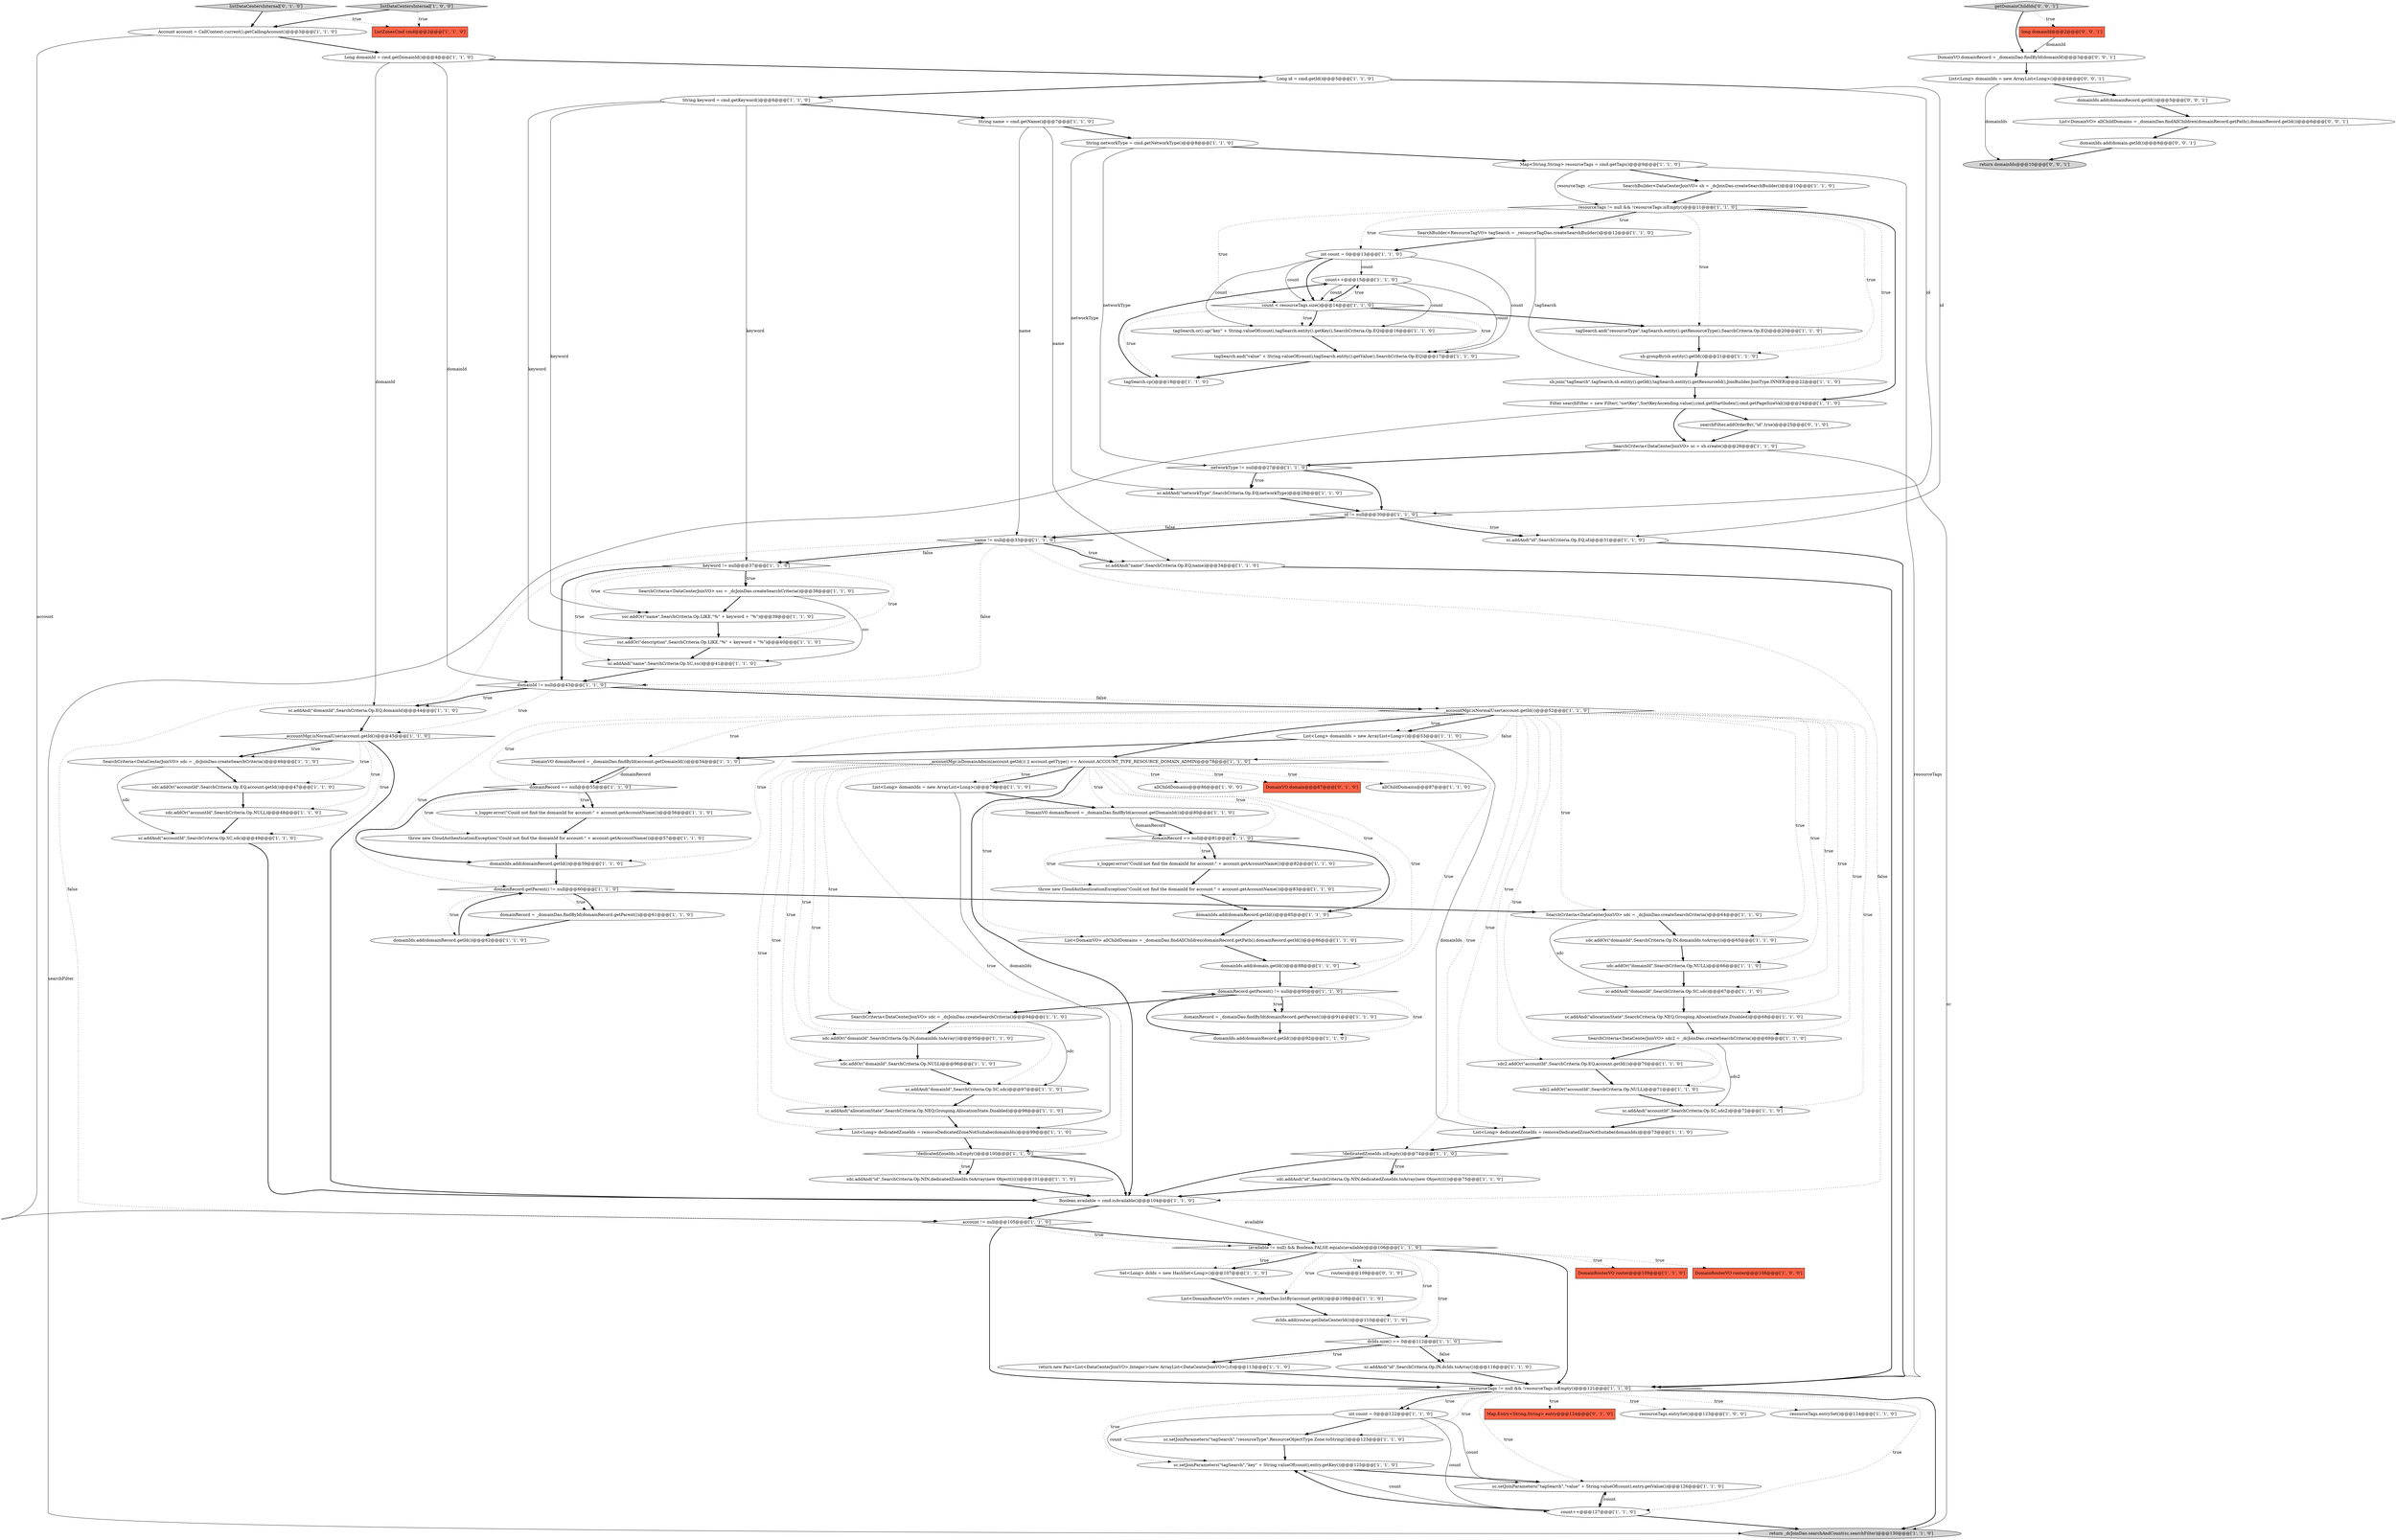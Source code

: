 digraph {
47 [style = filled, label = "DomainVO domainRecord = _domainDao.findById(account.getDomainId())@@@80@@@['1', '1', '0']", fillcolor = white, shape = ellipse image = "AAA0AAABBB1BBB"];
62 [style = filled, label = "sdc2.addOr(\"accountId\",SearchCriteria.Op.EQ,account.getId())@@@70@@@['1', '1', '0']", fillcolor = white, shape = ellipse image = "AAA0AAABBB1BBB"];
71 [style = filled, label = "int count = 0@@@13@@@['1', '1', '0']", fillcolor = white, shape = ellipse image = "AAA0AAABBB1BBB"];
49 [style = filled, label = "!dedicatedZoneIds.isEmpty()@@@100@@@['1', '1', '0']", fillcolor = white, shape = diamond image = "AAA0AAABBB1BBB"];
74 [style = filled, label = "sc.addAnd(\"accountId\",SearchCriteria.Op.SC,sdc2)@@@72@@@['1', '1', '0']", fillcolor = white, shape = ellipse image = "AAA0AAABBB1BBB"];
30 [style = filled, label = "count++@@@15@@@['1', '1', '0']", fillcolor = white, shape = ellipse image = "AAA0AAABBB1BBB"];
69 [style = filled, label = "domainRecord = _domainDao.findById(domainRecord.getParent())@@@91@@@['1', '1', '0']", fillcolor = white, shape = ellipse image = "AAA0AAABBB1BBB"];
100 [style = filled, label = "_accountMgr.isNormalUser(account.getId())@@@45@@@['1', '1', '0']", fillcolor = white, shape = diamond image = "AAA0AAABBB1BBB"];
36 [style = filled, label = "List<DomainVO> allChildDomains = _domainDao.findAllChildren(domainRecord.getPath(),domainRecord.getId())@@@86@@@['1', '1', '0']", fillcolor = white, shape = ellipse image = "AAA0AAABBB1BBB"];
44 [style = filled, label = "SearchCriteria<DataCenterJoinVO> sdc = _dcJoinDao.createSearchCriteria()@@@94@@@['1', '1', '0']", fillcolor = white, shape = ellipse image = "AAA0AAABBB1BBB"];
64 [style = filled, label = "List<Long> dedicatedZoneIds = removeDedicatedZoneNotSuitabe(domainIds)@@@99@@@['1', '1', '0']", fillcolor = white, shape = ellipse image = "AAA0AAABBB1BBB"];
117 [style = filled, label = "List<Long> domainIds = new ArrayList<Long>()@@@4@@@['0', '0', '1']", fillcolor = white, shape = ellipse image = "AAA0AAABBB3BBB"];
77 [style = filled, label = "_accountMgr.isDomainAdmin(account.getId()) || account.getType() == Account.ACCOUNT_TYPE_RESOURCE_DOMAIN_ADMIN@@@78@@@['1', '1', '0']", fillcolor = white, shape = diamond image = "AAA0AAABBB1BBB"];
78 [style = filled, label = "sdc.addAnd(\"id\",SearchCriteria.Op.NIN,dedicatedZoneIds.toArray(new Object(((())@@@75@@@['1', '1', '0']", fillcolor = white, shape = ellipse image = "AAA0AAABBB1BBB"];
35 [style = filled, label = "allChildDomains@@@86@@@['1', '0', '0']", fillcolor = white, shape = ellipse image = "AAA0AAABBB1BBB"];
46 [style = filled, label = "sc.addAnd(\"domainId\",SearchCriteria.Op.SC,sdc)@@@67@@@['1', '1', '0']", fillcolor = white, shape = ellipse image = "AAA0AAABBB1BBB"];
88 [style = filled, label = "sdc.addOr(\"accountId\",SearchCriteria.Op.EQ,account.getId())@@@47@@@['1', '1', '0']", fillcolor = white, shape = ellipse image = "AAA0AAABBB1BBB"];
51 [style = filled, label = "sdc.addOr(\"domainId\",SearchCriteria.Op.NULL)@@@96@@@['1', '1', '0']", fillcolor = white, shape = ellipse image = "AAA0AAABBB1BBB"];
24 [style = filled, label = "domainRecord.getParent() != null@@@60@@@['1', '1', '0']", fillcolor = white, shape = diamond image = "AAA0AAABBB1BBB"];
7 [style = filled, label = "sb.join(\"tagSearch\",tagSearch,sb.entity().getId(),tagSearch.entity().getResourceId(),JoinBuilder.JoinType.INNER)@@@22@@@['1', '1', '0']", fillcolor = white, shape = ellipse image = "AAA0AAABBB1BBB"];
107 [style = filled, label = "listDataCentersInternal['0', '1', '0']", fillcolor = lightgray, shape = diamond image = "AAA0AAABBB2BBB"];
76 [style = filled, label = "resourceTags.entrySet()@@@124@@@['1', '1', '0']", fillcolor = white, shape = ellipse image = "AAA0AAABBB1BBB"];
67 [style = filled, label = "sdc.addOr(\"accountId\",SearchCriteria.Op.NULL)@@@48@@@['1', '1', '0']", fillcolor = white, shape = ellipse image = "AAA0AAABBB1BBB"];
53 [style = filled, label = "sdc.addAnd(\"id\",SearchCriteria.Op.NIN,dedicatedZoneIds.toArray(new Object(((())@@@101@@@['1', '1', '0']", fillcolor = white, shape = ellipse image = "AAA0AAABBB1BBB"];
5 [style = filled, label = "sc.addAnd(\"name\",SearchCriteria.Op.EQ,name)@@@34@@@['1', '1', '0']", fillcolor = white, shape = ellipse image = "AAA0AAABBB1BBB"];
3 [style = filled, label = "List<Long> dedicatedZoneIds = removeDedicatedZoneNotSuitabe(domainIds)@@@73@@@['1', '1', '0']", fillcolor = white, shape = ellipse image = "AAA0AAABBB1BBB"];
50 [style = filled, label = "id != null@@@30@@@['1', '1', '0']", fillcolor = white, shape = diamond image = "AAA0AAABBB1BBB"];
87 [style = filled, label = "DomainRouterVO router@@@109@@@['1', '1', '0']", fillcolor = tomato, shape = box image = "AAA0AAABBB1BBB"];
116 [style = filled, label = "return domainIds@@@10@@@['0', '0', '1']", fillcolor = lightgray, shape = ellipse image = "AAA0AAABBB3BBB"];
13 [style = filled, label = "sc.addAnd(\"allocationState\",SearchCriteria.Op.NEQ,Grouping.AllocationState.Disabled)@@@68@@@['1', '1', '0']", fillcolor = white, shape = ellipse image = "AAA0AAABBB1BBB"];
42 [style = filled, label = "Set<Long> dcIds = new HashSet<Long>()@@@107@@@['1', '1', '0']", fillcolor = white, shape = ellipse image = "AAA0AAABBB1BBB"];
59 [style = filled, label = "s_logger.error(\"Could not find the domainId for account:\" + account.getAccountName())@@@56@@@['1', '1', '0']", fillcolor = white, shape = ellipse image = "AAA0AAABBB1BBB"];
34 [style = filled, label = "String keyword = cmd.getKeyword()@@@6@@@['1', '1', '0']", fillcolor = white, shape = ellipse image = "AAA0AAABBB1BBB"];
55 [style = filled, label = "domainRecord == null@@@81@@@['1', '1', '0']", fillcolor = white, shape = diamond image = "AAA0AAABBB1BBB"];
93 [style = filled, label = "domainIds.add(domainRecord.getId())@@@85@@@['1', '1', '0']", fillcolor = white, shape = ellipse image = "AAA0AAABBB1BBB"];
81 [style = filled, label = "List<Long> domainIds = new ArrayList<Long>()@@@79@@@['1', '1', '0']", fillcolor = white, shape = ellipse image = "AAA0AAABBB1BBB"];
112 [style = filled, label = "DomainVO domainRecord = _domainDao.findById(domainId)@@@3@@@['0', '0', '1']", fillcolor = white, shape = ellipse image = "AAA0AAABBB3BBB"];
10 [style = filled, label = "domainIds.add(domainRecord.getId())@@@62@@@['1', '1', '0']", fillcolor = white, shape = ellipse image = "AAA0AAABBB1BBB"];
33 [style = filled, label = "keyword != null@@@37@@@['1', '1', '0']", fillcolor = white, shape = diamond image = "AAA0AAABBB1BBB"];
29 [style = filled, label = "Map<String,String> resourceTags = cmd.getTags()@@@9@@@['1', '1', '0']", fillcolor = white, shape = ellipse image = "AAA0AAABBB1BBB"];
1 [style = filled, label = "return _dcJoinDao.searchAndCount(sc,searchFilter)@@@130@@@['1', '1', '0']", fillcolor = lightgray, shape = ellipse image = "AAA0AAABBB1BBB"];
4 [style = filled, label = "sdc.addOr(\"domainId\",SearchCriteria.Op.NULL)@@@66@@@['1', '1', '0']", fillcolor = white, shape = ellipse image = "AAA0AAABBB1BBB"];
32 [style = filled, label = "DomainRouterVO router@@@108@@@['1', '0', '0']", fillcolor = tomato, shape = box image = "AAA0AAABBB1BBB"];
61 [style = filled, label = "sdc.addOr(\"domainId\",SearchCriteria.Op.IN,domainIds.toArray())@@@65@@@['1', '1', '0']", fillcolor = white, shape = ellipse image = "AAA0AAABBB1BBB"];
11 [style = filled, label = "int count = 0@@@122@@@['1', '1', '0']", fillcolor = white, shape = ellipse image = "AAA0AAABBB1BBB"];
31 [style = filled, label = "throw new CloudAuthenticationException(\"Could not find the domainId for account:\" + account.getAccountName())@@@57@@@['1', '1', '0']", fillcolor = white, shape = ellipse image = "AAA0AAABBB1BBB"];
108 [style = filled, label = "DomainVO domain@@@87@@@['0', '1', '0']", fillcolor = tomato, shape = box image = "AAA0AAABBB2BBB"];
54 [style = filled, label = "sc.addAnd(\"domainId\",SearchCriteria.Op.EQ,domainId)@@@44@@@['1', '1', '0']", fillcolor = white, shape = ellipse image = "AAA0AAABBB1BBB"];
89 [style = filled, label = "sdc2.addOr(\"accountId\",SearchCriteria.Op.NULL)@@@71@@@['1', '1', '0']", fillcolor = white, shape = ellipse image = "AAA0AAABBB1BBB"];
72 [style = filled, label = "SearchCriteria<DataCenterJoinVO> sc = sb.create()@@@26@@@['1', '1', '0']", fillcolor = white, shape = ellipse image = "AAA0AAABBB1BBB"];
65 [style = filled, label = "tagSearch.or().op(\"key\" + String.valueOf(count),tagSearch.entity().getKey(),SearchCriteria.Op.EQ)@@@16@@@['1', '1', '0']", fillcolor = white, shape = ellipse image = "AAA0AAABBB1BBB"];
106 [style = filled, label = "routers@@@109@@@['0', '1', '0']", fillcolor = white, shape = ellipse image = "AAA0AAABBB2BBB"];
111 [style = filled, label = "long domainId@@@2@@@['0', '0', '1']", fillcolor = tomato, shape = box image = "AAA0AAABBB3BBB"];
101 [style = filled, label = "throw new CloudAuthenticationException(\"Could not find the domainId for account:\" + account.getAccountName())@@@83@@@['1', '1', '0']", fillcolor = white, shape = ellipse image = "AAA0AAABBB1BBB"];
96 [style = filled, label = "String networkType = cmd.getNetworkType()@@@8@@@['1', '1', '0']", fillcolor = white, shape = ellipse image = "AAA0AAABBB1BBB"];
113 [style = filled, label = "domainIds.add(domainRecord.getId())@@@5@@@['0', '0', '1']", fillcolor = white, shape = ellipse image = "AAA0AAABBB3BBB"];
25 [style = filled, label = "dcIds.size() == 0@@@112@@@['1', '1', '0']", fillcolor = white, shape = diamond image = "AAA0AAABBB1BBB"];
109 [style = filled, label = "Map.Entry<String,String> entry@@@124@@@['0', '1', '0']", fillcolor = tomato, shape = box image = "AAA0AAABBB2BBB"];
38 [style = filled, label = "Boolean available = cmd.isAvailable()@@@104@@@['1', '1', '0']", fillcolor = white, shape = ellipse image = "AAA0AAABBB1BBB"];
18 [style = filled, label = "Long domainId = cmd.getDomainId()@@@4@@@['1', '1', '0']", fillcolor = white, shape = ellipse image = "AAA0AAABBB1BBB"];
97 [style = filled, label = "Filter searchFilter = new Filter(,\"sortKey\",SortKeyAscending.value(),cmd.getStartIndex(),cmd.getPageSizeVal())@@@24@@@['1', '1', '0']", fillcolor = white, shape = ellipse image = "AAA0AAABBB1BBB"];
103 [style = filled, label = "tagSearch.and(\"resourceType\",tagSearch.entity().getResourceType(),SearchCriteria.Op.EQ)@@@20@@@['1', '1', '0']", fillcolor = white, shape = ellipse image = "AAA0AAABBB1BBB"];
84 [style = filled, label = "List<DomainRouterVO> routers = _routerDao.listBy(account.getId())@@@108@@@['1', '1', '0']", fillcolor = white, shape = ellipse image = "AAA0AAABBB1BBB"];
91 [style = filled, label = "ssc.addOr(\"name\",SearchCriteria.Op.LIKE,\"%\" + keyword + \"%\")@@@39@@@['1', '1', '0']", fillcolor = white, shape = ellipse image = "AAA0AAABBB1BBB"];
28 [style = filled, label = "resourceTags.entrySet()@@@123@@@['1', '0', '0']", fillcolor = white, shape = ellipse image = "AAA0AAABBB1BBB"];
20 [style = filled, label = "sc.addAnd(\"allocationState\",SearchCriteria.Op.NEQ,Grouping.AllocationState.Disabled)@@@98@@@['1', '1', '0']", fillcolor = white, shape = ellipse image = "AAA0AAABBB1BBB"];
48 [style = filled, label = "allChildDomains@@@87@@@['1', '1', '0']", fillcolor = white, shape = ellipse image = "AAA0AAABBB1BBB"];
80 [style = filled, label = "sc.addAnd(\"networkType\",SearchCriteria.Op.EQ,networkType)@@@28@@@['1', '1', '0']", fillcolor = white, shape = ellipse image = "AAA0AAABBB1BBB"];
79 [style = filled, label = "SearchBuilder<ResourceTagVO> tagSearch = _resourceTagDao.createSearchBuilder()@@@12@@@['1', '1', '0']", fillcolor = white, shape = ellipse image = "AAA0AAABBB1BBB"];
68 [style = filled, label = "sc.setJoinParameters(\"tagSearch\",\"key\" + String.valueOf(count),entry.getKey())@@@125@@@['1', '1', '0']", fillcolor = white, shape = ellipse image = "AAA0AAABBB1BBB"];
15 [style = filled, label = "sc.setJoinParameters(\"tagSearch\",\"resourceType\",ResourceObjectType.Zone.toString())@@@123@@@['1', '1', '0']", fillcolor = white, shape = ellipse image = "AAA0AAABBB1BBB"];
70 [style = filled, label = "sc.addAnd(\"accountId\",SearchCriteria.Op.SC,sdc)@@@49@@@['1', '1', '0']", fillcolor = white, shape = ellipse image = "AAA0AAABBB1BBB"];
14 [style = filled, label = "s_logger.error(\"Could not find the domainId for account:\" + account.getAccountName())@@@82@@@['1', '1', '0']", fillcolor = white, shape = ellipse image = "AAA0AAABBB1BBB"];
85 [style = filled, label = "dcIds.add(router.getDataCenterId())@@@110@@@['1', '1', '0']", fillcolor = white, shape = ellipse image = "AAA0AAABBB1BBB"];
115 [style = filled, label = "getDomainChildIds['0', '0', '1']", fillcolor = lightgray, shape = diamond image = "AAA0AAABBB3BBB"];
82 [style = filled, label = "domainIds.add(domain.getId())@@@88@@@['1', '1', '0']", fillcolor = white, shape = ellipse image = "AAA0AAABBB1BBB"];
52 [style = filled, label = "resourceTags != null && !resourceTags.isEmpty()@@@121@@@['1', '1', '0']", fillcolor = white, shape = diamond image = "AAA0AAABBB1BBB"];
22 [style = filled, label = "sc.addAnd(\"domainId\",SearchCriteria.Op.SC,sdc)@@@97@@@['1', '1', '0']", fillcolor = white, shape = ellipse image = "AAA0AAABBB1BBB"];
0 [style = filled, label = "_accountMgr.isNormalUser(account.getId())@@@52@@@['1', '1', '0']", fillcolor = white, shape = diamond image = "AAA0AAABBB1BBB"];
75 [style = filled, label = "domainRecord.getParent() != null@@@90@@@['1', '1', '0']", fillcolor = white, shape = diamond image = "AAA0AAABBB1BBB"];
98 [style = filled, label = "tagSearch.cp()@@@18@@@['1', '1', '0']", fillcolor = white, shape = ellipse image = "AAA0AAABBB1BBB"];
114 [style = filled, label = "domainIds.add(domain.getId())@@@8@@@['0', '0', '1']", fillcolor = white, shape = ellipse image = "AAA0AAABBB3BBB"];
86 [style = filled, label = "networkType != null@@@27@@@['1', '1', '0']", fillcolor = white, shape = diamond image = "AAA0AAABBB1BBB"];
110 [style = filled, label = "List<DomainVO> allChildDomains = _domainDao.findAllChildren(domainRecord.getPath(),domainRecord.getId())@@@6@@@['0', '0', '1']", fillcolor = white, shape = ellipse image = "AAA0AAABBB3BBB"];
105 [style = filled, label = "searchFilter.addOrderBy(,\"id\",true)@@@25@@@['0', '1', '0']", fillcolor = white, shape = ellipse image = "AAA1AAABBB2BBB"];
99 [style = filled, label = "name != null@@@33@@@['1', '1', '0']", fillcolor = white, shape = diamond image = "AAA0AAABBB1BBB"];
104 [style = filled, label = "sc.setJoinParameters(\"tagSearch\",\"value\" + String.valueOf(count),entry.getValue())@@@126@@@['1', '1', '0']", fillcolor = white, shape = ellipse image = "AAA0AAABBB1BBB"];
57 [style = filled, label = "return new Pair<List<DataCenterJoinVO>,Integer>(new ArrayList<DataCenterJoinVO>(),0)@@@113@@@['1', '1', '0']", fillcolor = white, shape = ellipse image = "AAA0AAABBB1BBB"];
56 [style = filled, label = "count++@@@127@@@['1', '1', '0']", fillcolor = white, shape = ellipse image = "AAA0AAABBB1BBB"];
95 [style = filled, label = "SearchCriteria<DataCenterJoinVO> ssc = _dcJoinDao.createSearchCriteria()@@@38@@@['1', '1', '0']", fillcolor = white, shape = ellipse image = "AAA0AAABBB1BBB"];
63 [style = filled, label = "sc.addAnd(\"id\",SearchCriteria.Op.IN,dcIds.toArray())@@@116@@@['1', '1', '0']", fillcolor = white, shape = ellipse image = "AAA0AAABBB1BBB"];
17 [style = filled, label = "SearchCriteria<DataCenterJoinVO> sdc = _dcJoinDao.createSearchCriteria()@@@64@@@['1', '1', '0']", fillcolor = white, shape = ellipse image = "AAA0AAABBB1BBB"];
94 [style = filled, label = "sc.addAnd(\"id\",SearchCriteria.Op.EQ,id)@@@31@@@['1', '1', '0']", fillcolor = white, shape = ellipse image = "AAA0AAABBB1BBB"];
60 [style = filled, label = "tagSearch.and(\"value\" + String.valueOf(count),tagSearch.entity().getValue(),SearchCriteria.Op.EQ)@@@17@@@['1', '1', '0']", fillcolor = white, shape = ellipse image = "AAA0AAABBB1BBB"];
16 [style = filled, label = "SearchCriteria<DataCenterJoinVO> sdc = _dcJoinDao.createSearchCriteria()@@@46@@@['1', '1', '0']", fillcolor = white, shape = ellipse image = "AAA0AAABBB1BBB"];
45 [style = filled, label = "sc.addAnd(\"name\",SearchCriteria.Op.SC,ssc)@@@41@@@['1', '1', '0']", fillcolor = white, shape = ellipse image = "AAA0AAABBB1BBB"];
41 [style = filled, label = "sdc.addOr(\"domainId\",SearchCriteria.Op.IN,domainIds.toArray())@@@95@@@['1', '1', '0']", fillcolor = white, shape = ellipse image = "AAA0AAABBB1BBB"];
2 [style = filled, label = "DomainVO domainRecord = _domainDao.findById(account.getDomainId())@@@54@@@['1', '1', '0']", fillcolor = white, shape = ellipse image = "AAA0AAABBB1BBB"];
40 [style = filled, label = "account != null@@@105@@@['1', '1', '0']", fillcolor = white, shape = diamond image = "AAA0AAABBB1BBB"];
6 [style = filled, label = "!dedicatedZoneIds.isEmpty()@@@74@@@['1', '1', '0']", fillcolor = white, shape = diamond image = "AAA0AAABBB1BBB"];
66 [style = filled, label = "SearchCriteria<DataCenterJoinVO> sdc2 = _dcJoinDao.createSearchCriteria()@@@69@@@['1', '1', '0']", fillcolor = white, shape = ellipse image = "AAA0AAABBB1BBB"];
58 [style = filled, label = "List<Long> domainIds = new ArrayList<Long>()@@@53@@@['1', '1', '0']", fillcolor = white, shape = ellipse image = "AAA0AAABBB1BBB"];
102 [style = filled, label = "(available != null) && Boolean.FALSE.equals(available)@@@106@@@['1', '1', '0']", fillcolor = white, shape = diamond image = "AAA0AAABBB1BBB"];
8 [style = filled, label = "domainRecord == null@@@55@@@['1', '1', '0']", fillcolor = white, shape = diamond image = "AAA0AAABBB1BBB"];
39 [style = filled, label = "Long id = cmd.getId()@@@5@@@['1', '1', '0']", fillcolor = white, shape = ellipse image = "AAA0AAABBB1BBB"];
9 [style = filled, label = "ListZonesCmd cmd@@@2@@@['1', '1', '0']", fillcolor = tomato, shape = box image = "AAA0AAABBB1BBB"];
19 [style = filled, label = "count < resourceTags.size()@@@14@@@['1', '1', '0']", fillcolor = white, shape = diamond image = "AAA0AAABBB1BBB"];
23 [style = filled, label = "SearchBuilder<DataCenterJoinVO> sb = _dcJoinDao.createSearchBuilder()@@@10@@@['1', '1', '0']", fillcolor = white, shape = ellipse image = "AAA0AAABBB1BBB"];
12 [style = filled, label = "domainRecord = _domainDao.findById(domainRecord.getParent())@@@61@@@['1', '1', '0']", fillcolor = white, shape = ellipse image = "AAA0AAABBB1BBB"];
43 [style = filled, label = "domainIds.add(domainRecord.getId())@@@92@@@['1', '1', '0']", fillcolor = white, shape = ellipse image = "AAA0AAABBB1BBB"];
92 [style = filled, label = "String name = cmd.getName()@@@7@@@['1', '1', '0']", fillcolor = white, shape = ellipse image = "AAA0AAABBB1BBB"];
73 [style = filled, label = "domainIds.add(domainRecord.getId())@@@59@@@['1', '1', '0']", fillcolor = white, shape = ellipse image = "AAA0AAABBB1BBB"];
21 [style = filled, label = "domainId != null@@@43@@@['1', '1', '0']", fillcolor = white, shape = diamond image = "AAA0AAABBB1BBB"];
37 [style = filled, label = "resourceTags != null && !resourceTags.isEmpty()@@@11@@@['1', '1', '0']", fillcolor = white, shape = diamond image = "AAA0AAABBB1BBB"];
90 [style = filled, label = "sb.groupBy(sb.entity().getId())@@@21@@@['1', '1', '0']", fillcolor = white, shape = ellipse image = "AAA0AAABBB1BBB"];
26 [style = filled, label = "Account account = CallContext.current().getCallingAccount()@@@3@@@['1', '1', '0']", fillcolor = white, shape = ellipse image = "AAA0AAABBB1BBB"];
27 [style = filled, label = "ssc.addOr(\"description\",SearchCriteria.Op.LIKE,\"%\" + keyword + \"%\")@@@40@@@['1', '1', '0']", fillcolor = white, shape = ellipse image = "AAA0AAABBB1BBB"];
83 [style = filled, label = "listDataCentersInternal['1', '0', '0']", fillcolor = lightgray, shape = diamond image = "AAA0AAABBB1BBB"];
100->38 [style = bold, label=""];
112->117 [style = bold, label=""];
0->74 [style = dotted, label="true"];
16->70 [style = solid, label="sdc"];
0->6 [style = dotted, label="true"];
55->14 [style = bold, label=""];
10->24 [style = bold, label=""];
56->68 [style = solid, label="count"];
100->67 [style = dotted, label="true"];
78->38 [style = bold, label=""];
75->43 [style = dotted, label="true"];
38->40 [style = bold, label=""];
19->60 [style = dotted, label="true"];
71->60 [style = solid, label="count"];
11->56 [style = solid, label="count"];
37->79 [style = bold, label=""];
99->33 [style = bold, label=""];
6->78 [style = bold, label=""];
71->19 [style = solid, label="count"];
102->32 [style = dotted, label="true"];
115->112 [style = bold, label=""];
30->65 [style = solid, label="count"];
52->68 [style = dotted, label="true"];
0->13 [style = dotted, label="true"];
36->82 [style = bold, label=""];
22->20 [style = bold, label=""];
102->52 [style = bold, label=""];
95->91 [style = bold, label=""];
92->99 [style = solid, label="name"];
0->24 [style = dotted, label="true"];
79->7 [style = solid, label="tagSearch"];
111->112 [style = solid, label="domainId"];
71->30 [style = solid, label="count"];
3->6 [style = bold, label=""];
37->97 [style = bold, label=""];
33->21 [style = bold, label=""];
41->51 [style = bold, label=""];
64->49 [style = bold, label=""];
21->54 [style = bold, label=""];
12->10 [style = bold, label=""];
18->21 [style = solid, label="domainId"];
100->16 [style = bold, label=""];
77->36 [style = dotted, label="true"];
102->87 [style = dotted, label="true"];
99->5 [style = dotted, label="true"];
29->37 [style = solid, label="resourceTags"];
72->1 [style = solid, label="sc"];
37->90 [style = dotted, label="true"];
44->41 [style = bold, label=""];
49->53 [style = dotted, label="true"];
52->104 [style = dotted, label="true"];
24->12 [style = dotted, label="true"];
0->89 [style = dotted, label="true"];
52->15 [style = dotted, label="true"];
25->57 [style = bold, label=""];
110->114 [style = bold, label=""];
8->59 [style = dotted, label="true"];
55->93 [style = bold, label=""];
77->20 [style = dotted, label="true"];
77->55 [style = dotted, label="true"];
52->109 [style = dotted, label="true"];
47->55 [style = bold, label=""];
21->54 [style = dotted, label="true"];
13->66 [style = bold, label=""];
86->80 [style = dotted, label="true"];
52->56 [style = dotted, label="true"];
58->2 [style = bold, label=""];
113->110 [style = bold, label=""];
56->1 [style = bold, label=""];
37->7 [style = dotted, label="true"];
0->46 [style = dotted, label="true"];
89->74 [style = bold, label=""];
100->70 [style = dotted, label="true"];
26->18 [style = bold, label=""];
75->69 [style = dotted, label="true"];
57->52 [style = bold, label=""];
66->62 [style = bold, label=""];
77->48 [style = dotted, label="true"];
77->41 [style = dotted, label="true"];
40->52 [style = bold, label=""];
52->11 [style = dotted, label="true"];
62->89 [style = bold, label=""];
80->50 [style = bold, label=""];
100->16 [style = dotted, label="true"];
77->82 [style = dotted, label="true"];
19->98 [style = dotted, label="true"];
99->21 [style = dotted, label="false"];
6->38 [style = bold, label=""];
56->68 [style = bold, label=""];
49->53 [style = bold, label=""];
95->45 [style = solid, label="ssc"];
73->24 [style = bold, label=""];
54->100 [style = bold, label=""];
37->19 [style = dotted, label="true"];
99->40 [style = dotted, label="false"];
77->47 [style = dotted, label="true"];
24->10 [style = dotted, label="true"];
102->106 [style = dotted, label="true"];
97->1 [style = solid, label="searchFilter"];
0->66 [style = dotted, label="true"];
98->30 [style = bold, label=""];
97->105 [style = bold, label=""];
6->78 [style = dotted, label="true"];
103->90 [style = bold, label=""];
37->71 [style = dotted, label="true"];
53->38 [style = bold, label=""];
40->102 [style = bold, label=""];
50->94 [style = dotted, label="true"];
97->72 [style = bold, label=""];
83->9 [style = dotted, label="true"];
30->19 [style = solid, label="count"];
25->57 [style = dotted, label="true"];
81->47 [style = bold, label=""];
115->111 [style = dotted, label="true"];
104->56 [style = bold, label=""];
61->4 [style = bold, label=""];
71->19 [style = bold, label=""];
69->43 [style = bold, label=""];
26->40 [style = solid, label="account"];
99->33 [style = dotted, label="false"];
47->55 [style = solid, label="domainRecord"];
77->35 [style = dotted, label="true"];
90->7 [style = bold, label=""];
86->50 [style = bold, label=""];
27->45 [style = bold, label=""];
77->22 [style = dotted, label="true"];
77->75 [style = dotted, label="true"];
21->0 [style = dotted, label="false"];
50->99 [style = bold, label=""];
0->2 [style = dotted, label="true"];
34->33 [style = solid, label="keyword"];
8->73 [style = bold, label=""];
44->22 [style = solid, label="sdc"];
75->44 [style = bold, label=""];
96->86 [style = solid, label="networkType"];
19->65 [style = bold, label=""];
49->38 [style = bold, label=""];
52->76 [style = dotted, label="true"];
8->59 [style = bold, label=""];
52->1 [style = bold, label=""];
55->14 [style = dotted, label="true"];
117->116 [style = solid, label="domainIds"];
18->39 [style = bold, label=""];
16->88 [style = bold, label=""];
77->64 [style = dotted, label="true"];
24->17 [style = bold, label=""];
0->62 [style = dotted, label="true"];
0->3 [style = dotted, label="true"];
19->65 [style = dotted, label="true"];
8->31 [style = dotted, label="true"];
107->9 [style = dotted, label="true"];
11->15 [style = bold, label=""];
11->68 [style = solid, label="count"];
21->100 [style = dotted, label="true"];
77->81 [style = dotted, label="true"];
105->72 [style = bold, label=""];
74->3 [style = bold, label=""];
2->8 [style = bold, label=""];
68->104 [style = bold, label=""];
39->50 [style = solid, label="id"];
92->96 [style = bold, label=""];
42->84 [style = bold, label=""];
86->80 [style = bold, label=""];
31->73 [style = bold, label=""];
0->58 [style = bold, label=""];
20->64 [style = bold, label=""];
77->51 [style = dotted, label="true"];
88->67 [style = bold, label=""];
39->94 [style = solid, label="id"];
77->108 [style = dotted, label="true"];
70->38 [style = bold, label=""];
37->103 [style = dotted, label="true"];
100->88 [style = dotted, label="true"];
102->42 [style = dotted, label="true"];
66->74 [style = solid, label="sdc2"];
55->101 [style = dotted, label="true"];
52->28 [style = dotted, label="true"];
85->25 [style = bold, label=""];
92->5 [style = solid, label="name"];
11->104 [style = solid, label="count"];
75->69 [style = bold, label=""];
2->8 [style = solid, label="domainRecord"];
33->95 [style = dotted, label="true"];
24->12 [style = bold, label=""];
4->46 [style = bold, label=""];
0->73 [style = dotted, label="true"];
96->29 [style = bold, label=""];
23->37 [style = bold, label=""];
19->103 [style = bold, label=""];
0->77 [style = bold, label=""];
21->0 [style = bold, label=""];
83->26 [style = bold, label=""];
51->22 [style = bold, label=""];
84->85 [style = bold, label=""];
67->70 [style = bold, label=""];
52->11 [style = bold, label=""];
46->13 [style = bold, label=""];
33->45 [style = dotted, label="true"];
5->52 [style = bold, label=""];
79->71 [style = bold, label=""];
15->68 [style = bold, label=""];
114->116 [style = bold, label=""];
81->64 [style = solid, label="domainIds"];
39->34 [style = bold, label=""];
25->63 [style = bold, label=""];
0->8 [style = dotted, label="true"];
102->85 [style = dotted, label="true"];
33->95 [style = bold, label=""];
45->21 [style = bold, label=""];
38->102 [style = solid, label="available"];
117->113 [style = bold, label=""];
50->94 [style = bold, label=""];
33->27 [style = dotted, label="true"];
0->77 [style = dotted, label="false"];
102->84 [style = dotted, label="true"];
30->60 [style = solid, label="count"];
34->92 [style = bold, label=""];
96->80 [style = solid, label="networkType"];
0->61 [style = dotted, label="true"];
40->102 [style = dotted, label="true"];
17->61 [style = bold, label=""];
63->52 [style = bold, label=""];
29->23 [style = bold, label=""];
93->36 [style = bold, label=""];
77->44 [style = dotted, label="true"];
102->25 [style = dotted, label="true"];
37->79 [style = dotted, label="true"];
29->52 [style = solid, label="resourceTags"];
17->46 [style = solid, label="sdc"];
7->97 [style = bold, label=""];
77->49 [style = dotted, label="true"];
58->3 [style = solid, label="domainIds"];
14->101 [style = bold, label=""];
25->63 [style = dotted, label="false"];
60->98 [style = bold, label=""];
102->42 [style = bold, label=""];
107->26 [style = bold, label=""];
0->58 [style = dotted, label="true"];
77->93 [style = dotted, label="true"];
77->81 [style = bold, label=""];
71->65 [style = solid, label="count"];
59->31 [style = bold, label=""];
94->52 [style = bold, label=""];
101->93 [style = bold, label=""];
82->75 [style = bold, label=""];
18->54 [style = solid, label="domainId"];
99->38 [style = dotted, label="false"];
65->60 [style = bold, label=""];
33->91 [style = dotted, label="true"];
99->5 [style = bold, label=""];
77->38 [style = bold, label=""];
43->75 [style = bold, label=""];
0->4 [style = dotted, label="true"];
19->30 [style = dotted, label="true"];
0->17 [style = dotted, label="true"];
72->86 [style = bold, label=""];
34->91 [style = solid, label="keyword"];
30->19 [style = bold, label=""];
50->99 [style = dotted, label="false"];
34->27 [style = solid, label="keyword"];
56->104 [style = solid, label="count"];
91->27 [style = bold, label=""];
}
